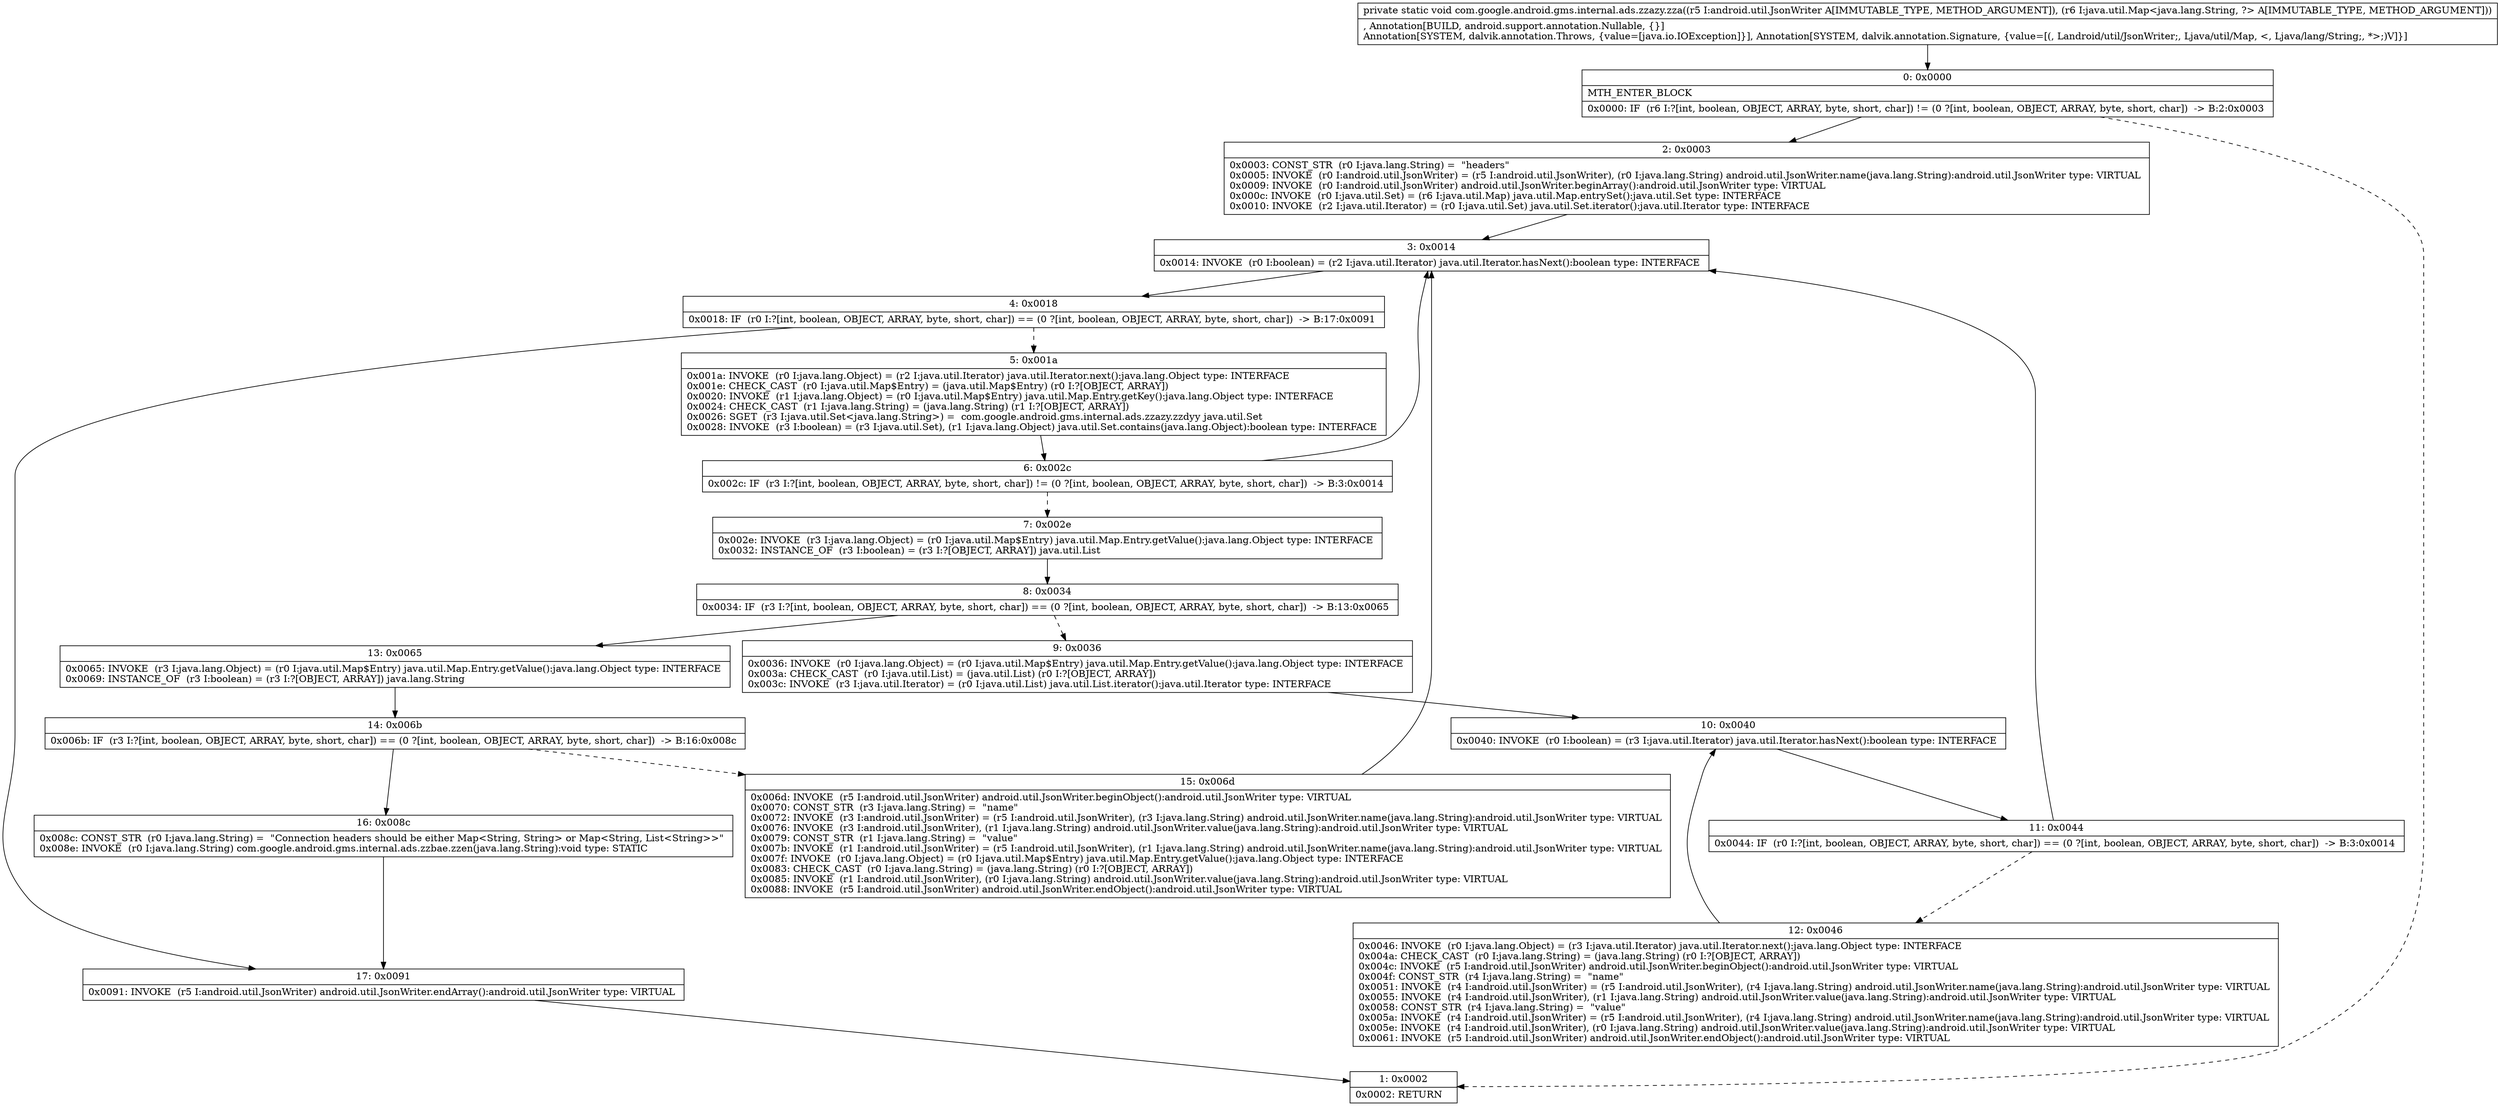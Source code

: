 digraph "CFG forcom.google.android.gms.internal.ads.zzazy.zza(Landroid\/util\/JsonWriter;Ljava\/util\/Map;)V" {
Node_0 [shape=record,label="{0\:\ 0x0000|MTH_ENTER_BLOCK\l|0x0000: IF  (r6 I:?[int, boolean, OBJECT, ARRAY, byte, short, char]) != (0 ?[int, boolean, OBJECT, ARRAY, byte, short, char])  \-\> B:2:0x0003 \l}"];
Node_1 [shape=record,label="{1\:\ 0x0002|0x0002: RETURN   \l}"];
Node_2 [shape=record,label="{2\:\ 0x0003|0x0003: CONST_STR  (r0 I:java.lang.String) =  \"headers\" \l0x0005: INVOKE  (r0 I:android.util.JsonWriter) = (r5 I:android.util.JsonWriter), (r0 I:java.lang.String) android.util.JsonWriter.name(java.lang.String):android.util.JsonWriter type: VIRTUAL \l0x0009: INVOKE  (r0 I:android.util.JsonWriter) android.util.JsonWriter.beginArray():android.util.JsonWriter type: VIRTUAL \l0x000c: INVOKE  (r0 I:java.util.Set) = (r6 I:java.util.Map) java.util.Map.entrySet():java.util.Set type: INTERFACE \l0x0010: INVOKE  (r2 I:java.util.Iterator) = (r0 I:java.util.Set) java.util.Set.iterator():java.util.Iterator type: INTERFACE \l}"];
Node_3 [shape=record,label="{3\:\ 0x0014|0x0014: INVOKE  (r0 I:boolean) = (r2 I:java.util.Iterator) java.util.Iterator.hasNext():boolean type: INTERFACE \l}"];
Node_4 [shape=record,label="{4\:\ 0x0018|0x0018: IF  (r0 I:?[int, boolean, OBJECT, ARRAY, byte, short, char]) == (0 ?[int, boolean, OBJECT, ARRAY, byte, short, char])  \-\> B:17:0x0091 \l}"];
Node_5 [shape=record,label="{5\:\ 0x001a|0x001a: INVOKE  (r0 I:java.lang.Object) = (r2 I:java.util.Iterator) java.util.Iterator.next():java.lang.Object type: INTERFACE \l0x001e: CHECK_CAST  (r0 I:java.util.Map$Entry) = (java.util.Map$Entry) (r0 I:?[OBJECT, ARRAY]) \l0x0020: INVOKE  (r1 I:java.lang.Object) = (r0 I:java.util.Map$Entry) java.util.Map.Entry.getKey():java.lang.Object type: INTERFACE \l0x0024: CHECK_CAST  (r1 I:java.lang.String) = (java.lang.String) (r1 I:?[OBJECT, ARRAY]) \l0x0026: SGET  (r3 I:java.util.Set\<java.lang.String\>) =  com.google.android.gms.internal.ads.zzazy.zzdyy java.util.Set \l0x0028: INVOKE  (r3 I:boolean) = (r3 I:java.util.Set), (r1 I:java.lang.Object) java.util.Set.contains(java.lang.Object):boolean type: INTERFACE \l}"];
Node_6 [shape=record,label="{6\:\ 0x002c|0x002c: IF  (r3 I:?[int, boolean, OBJECT, ARRAY, byte, short, char]) != (0 ?[int, boolean, OBJECT, ARRAY, byte, short, char])  \-\> B:3:0x0014 \l}"];
Node_7 [shape=record,label="{7\:\ 0x002e|0x002e: INVOKE  (r3 I:java.lang.Object) = (r0 I:java.util.Map$Entry) java.util.Map.Entry.getValue():java.lang.Object type: INTERFACE \l0x0032: INSTANCE_OF  (r3 I:boolean) = (r3 I:?[OBJECT, ARRAY]) java.util.List \l}"];
Node_8 [shape=record,label="{8\:\ 0x0034|0x0034: IF  (r3 I:?[int, boolean, OBJECT, ARRAY, byte, short, char]) == (0 ?[int, boolean, OBJECT, ARRAY, byte, short, char])  \-\> B:13:0x0065 \l}"];
Node_9 [shape=record,label="{9\:\ 0x0036|0x0036: INVOKE  (r0 I:java.lang.Object) = (r0 I:java.util.Map$Entry) java.util.Map.Entry.getValue():java.lang.Object type: INTERFACE \l0x003a: CHECK_CAST  (r0 I:java.util.List) = (java.util.List) (r0 I:?[OBJECT, ARRAY]) \l0x003c: INVOKE  (r3 I:java.util.Iterator) = (r0 I:java.util.List) java.util.List.iterator():java.util.Iterator type: INTERFACE \l}"];
Node_10 [shape=record,label="{10\:\ 0x0040|0x0040: INVOKE  (r0 I:boolean) = (r3 I:java.util.Iterator) java.util.Iterator.hasNext():boolean type: INTERFACE \l}"];
Node_11 [shape=record,label="{11\:\ 0x0044|0x0044: IF  (r0 I:?[int, boolean, OBJECT, ARRAY, byte, short, char]) == (0 ?[int, boolean, OBJECT, ARRAY, byte, short, char])  \-\> B:3:0x0014 \l}"];
Node_12 [shape=record,label="{12\:\ 0x0046|0x0046: INVOKE  (r0 I:java.lang.Object) = (r3 I:java.util.Iterator) java.util.Iterator.next():java.lang.Object type: INTERFACE \l0x004a: CHECK_CAST  (r0 I:java.lang.String) = (java.lang.String) (r0 I:?[OBJECT, ARRAY]) \l0x004c: INVOKE  (r5 I:android.util.JsonWriter) android.util.JsonWriter.beginObject():android.util.JsonWriter type: VIRTUAL \l0x004f: CONST_STR  (r4 I:java.lang.String) =  \"name\" \l0x0051: INVOKE  (r4 I:android.util.JsonWriter) = (r5 I:android.util.JsonWriter), (r4 I:java.lang.String) android.util.JsonWriter.name(java.lang.String):android.util.JsonWriter type: VIRTUAL \l0x0055: INVOKE  (r4 I:android.util.JsonWriter), (r1 I:java.lang.String) android.util.JsonWriter.value(java.lang.String):android.util.JsonWriter type: VIRTUAL \l0x0058: CONST_STR  (r4 I:java.lang.String) =  \"value\" \l0x005a: INVOKE  (r4 I:android.util.JsonWriter) = (r5 I:android.util.JsonWriter), (r4 I:java.lang.String) android.util.JsonWriter.name(java.lang.String):android.util.JsonWriter type: VIRTUAL \l0x005e: INVOKE  (r4 I:android.util.JsonWriter), (r0 I:java.lang.String) android.util.JsonWriter.value(java.lang.String):android.util.JsonWriter type: VIRTUAL \l0x0061: INVOKE  (r5 I:android.util.JsonWriter) android.util.JsonWriter.endObject():android.util.JsonWriter type: VIRTUAL \l}"];
Node_13 [shape=record,label="{13\:\ 0x0065|0x0065: INVOKE  (r3 I:java.lang.Object) = (r0 I:java.util.Map$Entry) java.util.Map.Entry.getValue():java.lang.Object type: INTERFACE \l0x0069: INSTANCE_OF  (r3 I:boolean) = (r3 I:?[OBJECT, ARRAY]) java.lang.String \l}"];
Node_14 [shape=record,label="{14\:\ 0x006b|0x006b: IF  (r3 I:?[int, boolean, OBJECT, ARRAY, byte, short, char]) == (0 ?[int, boolean, OBJECT, ARRAY, byte, short, char])  \-\> B:16:0x008c \l}"];
Node_15 [shape=record,label="{15\:\ 0x006d|0x006d: INVOKE  (r5 I:android.util.JsonWriter) android.util.JsonWriter.beginObject():android.util.JsonWriter type: VIRTUAL \l0x0070: CONST_STR  (r3 I:java.lang.String) =  \"name\" \l0x0072: INVOKE  (r3 I:android.util.JsonWriter) = (r5 I:android.util.JsonWriter), (r3 I:java.lang.String) android.util.JsonWriter.name(java.lang.String):android.util.JsonWriter type: VIRTUAL \l0x0076: INVOKE  (r3 I:android.util.JsonWriter), (r1 I:java.lang.String) android.util.JsonWriter.value(java.lang.String):android.util.JsonWriter type: VIRTUAL \l0x0079: CONST_STR  (r1 I:java.lang.String) =  \"value\" \l0x007b: INVOKE  (r1 I:android.util.JsonWriter) = (r5 I:android.util.JsonWriter), (r1 I:java.lang.String) android.util.JsonWriter.name(java.lang.String):android.util.JsonWriter type: VIRTUAL \l0x007f: INVOKE  (r0 I:java.lang.Object) = (r0 I:java.util.Map$Entry) java.util.Map.Entry.getValue():java.lang.Object type: INTERFACE \l0x0083: CHECK_CAST  (r0 I:java.lang.String) = (java.lang.String) (r0 I:?[OBJECT, ARRAY]) \l0x0085: INVOKE  (r1 I:android.util.JsonWriter), (r0 I:java.lang.String) android.util.JsonWriter.value(java.lang.String):android.util.JsonWriter type: VIRTUAL \l0x0088: INVOKE  (r5 I:android.util.JsonWriter) android.util.JsonWriter.endObject():android.util.JsonWriter type: VIRTUAL \l}"];
Node_16 [shape=record,label="{16\:\ 0x008c|0x008c: CONST_STR  (r0 I:java.lang.String) =  \"Connection headers should be either Map\<String, String\> or Map\<String, List\<String\>\>\" \l0x008e: INVOKE  (r0 I:java.lang.String) com.google.android.gms.internal.ads.zzbae.zzen(java.lang.String):void type: STATIC \l}"];
Node_17 [shape=record,label="{17\:\ 0x0091|0x0091: INVOKE  (r5 I:android.util.JsonWriter) android.util.JsonWriter.endArray():android.util.JsonWriter type: VIRTUAL \l}"];
MethodNode[shape=record,label="{private static void com.google.android.gms.internal.ads.zzazy.zza((r5 I:android.util.JsonWriter A[IMMUTABLE_TYPE, METHOD_ARGUMENT]), (r6 I:java.util.Map\<java.lang.String, ?\> A[IMMUTABLE_TYPE, METHOD_ARGUMENT]))  | , Annotation[BUILD, android.support.annotation.Nullable, \{\}]\lAnnotation[SYSTEM, dalvik.annotation.Throws, \{value=[java.io.IOException]\}], Annotation[SYSTEM, dalvik.annotation.Signature, \{value=[(, Landroid\/util\/JsonWriter;, Ljava\/util\/Map, \<, Ljava\/lang\/String;, *\>;)V]\}]\l}"];
MethodNode -> Node_0;
Node_0 -> Node_1[style=dashed];
Node_0 -> Node_2;
Node_2 -> Node_3;
Node_3 -> Node_4;
Node_4 -> Node_5[style=dashed];
Node_4 -> Node_17;
Node_5 -> Node_6;
Node_6 -> Node_3;
Node_6 -> Node_7[style=dashed];
Node_7 -> Node_8;
Node_8 -> Node_9[style=dashed];
Node_8 -> Node_13;
Node_9 -> Node_10;
Node_10 -> Node_11;
Node_11 -> Node_3;
Node_11 -> Node_12[style=dashed];
Node_12 -> Node_10;
Node_13 -> Node_14;
Node_14 -> Node_15[style=dashed];
Node_14 -> Node_16;
Node_15 -> Node_3;
Node_16 -> Node_17;
Node_17 -> Node_1;
}

